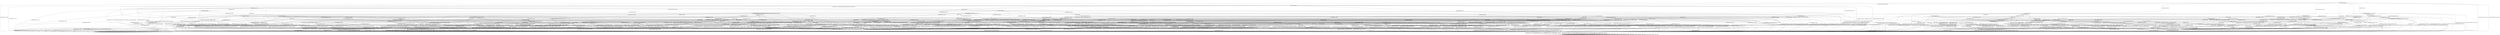 digraph h26 {
s0 [label="s0"];
s1 [label="s1"];
s2 [label="s2"];
s6 [label="s6"];
s20 [label="s20"];
s79 [label="s79"];
s80 [label="s80"];
s84 [label="s84"];
s3 [label="s3"];
s4 [label="s4"];
s7 [label="s7"];
s9 [label="s9"];
s14 [label="s14"];
s21 [label="s21"];
s25 [label="s25"];
s81 [label="s81"];
s82 [label="s82"];
s83 [label="s83"];
s85 [label="s85"];
s87 [label="s87"];
s90 [label="s90"];
s97 [label="s97"];
s99 [label="s99"];
s103 [label="s103"];
s5 [label="s5"];
s8 [label="s8"];
s15 [label="s15"];
s26 [label="s26"];
s27 [label="s27"];
s34 [label="s34"];
s39 [label="s39"];
s40 [label="s40"];
s44 [label="s44"];
s48 [label="s48"];
s73 [label="s73"];
s74 [label="s74"];
s75 [label="s75"];
s86 [label="s86"];
s88 [label="s88"];
s89 [label="s89"];
s91 [label="s91"];
s93 [label="s93"];
s98 [label="s98"];
s100 [label="s100"];
s102 [label="s102"];
s10 [label="s10"];
s11 [label="s11"];
s23 [label="s23"];
s28 [label="s28"];
s30 [label="s30"];
s41 [label="s41"];
s42 [label="s42"];
s43 [label="s43"];
s46 [label="s46"];
s52 [label="s52"];
s56 [label="s56"];
s57 [label="s57"];
s68 [label="s68"];
s76 [label="s76"];
s77 [label="s77"];
s78 [label="s78"];
s92 [label="s92"];
s94 [label="s94"];
s95 [label="s95"];
s101 [label="s101"];
s12 [label="s12"];
s13 [label="s13"];
s16 [label="s16"];
s17 [label="s17"];
s22 [label="s22"];
s29 [label="s29"];
s31 [label="s31"];
s32 [label="s32"];
s33 [label="s33"];
s45 [label="s45"];
s50 [label="s50"];
s53 [label="s53"];
s59 [label="s59"];
s67 [label="s67"];
s69 [label="s69"];
s70 [label="s70"];
s71 [label="s71"];
s96 [label="s96"];
s18 [label="s18"];
s24 [label="s24"];
s35 [label="s35"];
s36 [label="s36"];
s37 [label="s37"];
s47 [label="s47"];
s49 [label="s49"];
s54 [label="s54"];
s55 [label="s55"];
s58 [label="s58"];
s60 [label="s60"];
s61 [label="s61"];
s72 [label="s72"];
s19 [label="s19"];
s38 [label="s38"];
s51 [label="s51"];
s62 [label="s62"];
s63 [label="s63"];
s64 [label="s64"];
s65 [label="s65"];
s66 [label="s66"];
s0 -> s1 [label="RSA_CLIENT_HELLO / HELLO_VERIFY_REQUEST"];
s0 -> s2 [label="RSA_CLIENT_KEY_EXCHANGE / TIMEOUT"];
s0 -> s20 [label="CHANGE_CIPHER_SPEC / TIMEOUT"];
s0 -> s79 [label="FINISHED / TIMEOUT"];
s0 -> s0 [label="APPLICATION / TIMEOUT"];
s0 -> s80 [label="CERTIFICATE / TIMEOUT"];
s0 -> s84 [label="EMPTY_CERTIFICATE / TIMEOUT"];
s0 -> s79 [label="CERTIFICATE_VERIFY / TIMEOUT"];
s0 -> s6 [label="Alert(WARNING,CLOSE_NOTIFY) / TIMEOUT"];
s0 -> s6 [label="Alert(FATAL,UNEXPECTED_MESSAGE) / TIMEOUT"];
s1 -> s3 [label="RSA_CLIENT_HELLO / SERVER_HELLO,CERTIFICATE,CERTIFICATE_REQUEST,SERVER_HELLO_DONE"];
s1 -> s4 [label="RSA_CLIENT_KEY_EXCHANGE / TIMEOUT"];
s1 -> s20 [label="CHANGE_CIPHER_SPEC / TIMEOUT"];
s1 -> s7 [label="FINISHED / TIMEOUT"];
s1 -> s1 [label="APPLICATION / TIMEOUT"];
s1 -> s25 [label="CERTIFICATE / TIMEOUT"];
s1 -> s21 [label="EMPTY_CERTIFICATE / TIMEOUT"];
s1 -> s7 [label="CERTIFICATE_VERIFY / TIMEOUT"];
s1 -> s6 [label="Alert(WARNING,CLOSE_NOTIFY) / Alert(WARNING,CLOSE_NOTIFY)"];
s1 -> s6 [label="Alert(FATAL,UNEXPECTED_MESSAGE) / TIMEOUT"];
s2 -> s81 [label="RSA_CLIENT_HELLO / TIMEOUT"];
s2 -> s79 [label="RSA_CLIENT_KEY_EXCHANGE / TIMEOUT"];
s2 -> s14 [label="CHANGE_CIPHER_SPEC / TIMEOUT"];
s2 -> s87 [label="FINISHED / TIMEOUT"];
s2 -> s2 [label="APPLICATION / TIMEOUT"];
s2 -> s97 [label="CERTIFICATE / TIMEOUT"];
s2 -> s97 [label="EMPTY_CERTIFICATE / TIMEOUT"];
s2 -> s82 [label="CERTIFICATE_VERIFY / TIMEOUT"];
s2 -> s6 [label="Alert(WARNING,CLOSE_NOTIFY) / TIMEOUT"];
s2 -> s6 [label="Alert(FATAL,UNEXPECTED_MESSAGE) / TIMEOUT"];
s6 -> s9 [label="RSA_CLIENT_HELLO / TIMEOUT"];
s6 -> s9 [label="RSA_CLIENT_KEY_EXCHANGE / TIMEOUT"];
s6 -> s9 [label="CHANGE_CIPHER_SPEC / TIMEOUT"];
s6 -> s9 [label="FINISHED / TIMEOUT"];
s6 -> s9 [label="APPLICATION / TIMEOUT"];
s6 -> s9 [label="CERTIFICATE / TIMEOUT"];
s6 -> s9 [label="EMPTY_CERTIFICATE / TIMEOUT"];
s6 -> s9 [label="CERTIFICATE_VERIFY / TIMEOUT"];
s6 -> s9 [label="Alert(WARNING,CLOSE_NOTIFY) / TIMEOUT"];
s6 -> s9 [label="Alert(FATAL,UNEXPECTED_MESSAGE) / TIMEOUT"];
s20 -> s20 [label="RSA_CLIENT_HELLO / TIMEOUT"];
s20 -> s20 [label="RSA_CLIENT_KEY_EXCHANGE / TIMEOUT"];
s20 -> s20 [label="CHANGE_CIPHER_SPEC / TIMEOUT"];
s20 -> s20 [label="FINISHED / TIMEOUT"];
s20 -> s20 [label="APPLICATION / TIMEOUT"];
s20 -> s20 [label="CERTIFICATE / TIMEOUT"];
s20 -> s20 [label="EMPTY_CERTIFICATE / TIMEOUT"];
s20 -> s20 [label="CERTIFICATE_VERIFY / TIMEOUT"];
s20 -> s20 [label="Alert(WARNING,CLOSE_NOTIFY) / TIMEOUT"];
s20 -> s20 [label="Alert(FATAL,UNEXPECTED_MESSAGE) / TIMEOUT"];
s79 -> s79 [label="RSA_CLIENT_HELLO / TIMEOUT"];
s79 -> s79 [label="RSA_CLIENT_KEY_EXCHANGE / TIMEOUT"];
s79 -> s20 [label="CHANGE_CIPHER_SPEC / TIMEOUT"];
s79 -> s79 [label="FINISHED / TIMEOUT"];
s79 -> s79 [label="APPLICATION / TIMEOUT"];
s79 -> s79 [label="CERTIFICATE / TIMEOUT"];
s79 -> s79 [label="EMPTY_CERTIFICATE / TIMEOUT"];
s79 -> s79 [label="CERTIFICATE_VERIFY / TIMEOUT"];
s79 -> s6 [label="Alert(WARNING,CLOSE_NOTIFY) / TIMEOUT"];
s79 -> s6 [label="Alert(FATAL,UNEXPECTED_MESSAGE) / TIMEOUT"];
s80 -> s83 [label="RSA_CLIENT_HELLO / TIMEOUT"];
s80 -> s103 [label="RSA_CLIENT_KEY_EXCHANGE / TIMEOUT"];
s80 -> s20 [label="CHANGE_CIPHER_SPEC / TIMEOUT"];
s80 -> s80 [label="FINISHED / TIMEOUT"];
s80 -> s80 [label="APPLICATION / TIMEOUT"];
s80 -> s79 [label="CERTIFICATE / TIMEOUT"];
s80 -> s79 [label="EMPTY_CERTIFICATE / TIMEOUT"];
s80 -> s85 [label="CERTIFICATE_VERIFY / TIMEOUT"];
s80 -> s6 [label="Alert(WARNING,CLOSE_NOTIFY) / TIMEOUT"];
s80 -> s6 [label="Alert(FATAL,UNEXPECTED_MESSAGE) / TIMEOUT"];
s84 -> s99 [label="RSA_CLIENT_HELLO / TIMEOUT"];
s84 -> s97 [label="RSA_CLIENT_KEY_EXCHANGE / TIMEOUT"];
s84 -> s14 [label="CHANGE_CIPHER_SPEC / TIMEOUT"];
s84 -> s90 [label="FINISHED / TIMEOUT"];
s84 -> s84 [label="APPLICATION / TIMEOUT"];
s84 -> s79 [label="CERTIFICATE / TIMEOUT"];
s84 -> s79 [label="EMPTY_CERTIFICATE / TIMEOUT"];
s84 -> s85 [label="CERTIFICATE_VERIFY / TIMEOUT"];
s84 -> s6 [label="Alert(WARNING,CLOSE_NOTIFY) / TIMEOUT"];
s84 -> s6 [label="Alert(FATAL,UNEXPECTED_MESSAGE) / TIMEOUT"];
s3 -> s6 [label="RSA_CLIENT_HELLO / Alert(FATAL,UNEXPECTED_MESSAGE)"];
s3 -> s8 [label="RSA_CLIENT_KEY_EXCHANGE / TIMEOUT"];
s3 -> s20 [label="CHANGE_CIPHER_SPEC / TIMEOUT"];
s3 -> s7 [label="FINISHED / TIMEOUT"];
s3 -> s3 [label="APPLICATION / TIMEOUT"];
s3 -> s75 [label="CERTIFICATE / TIMEOUT"];
s3 -> s26 [label="EMPTY_CERTIFICATE / TIMEOUT"];
s3 -> s7 [label="CERTIFICATE_VERIFY / TIMEOUT"];
s3 -> s6 [label="Alert(WARNING,CLOSE_NOTIFY) / Alert(WARNING,CLOSE_NOTIFY)"];
s3 -> s6 [label="Alert(FATAL,UNEXPECTED_MESSAGE) / TIMEOUT"];
s4 -> s44 [label="RSA_CLIENT_HELLO / TIMEOUT"];
s4 -> s7 [label="RSA_CLIENT_KEY_EXCHANGE / TIMEOUT"];
s4 -> s5 [label="CHANGE_CIPHER_SPEC / TIMEOUT"];
s4 -> s15 [label="FINISHED / TIMEOUT"];
s4 -> s4 [label="APPLICATION / TIMEOUT"];
s4 -> s39 [label="CERTIFICATE / TIMEOUT"];
s4 -> s39 [label="EMPTY_CERTIFICATE / TIMEOUT"];
s4 -> s27 [label="CERTIFICATE_VERIFY / TIMEOUT"];
s4 -> s6 [label="Alert(WARNING,CLOSE_NOTIFY) / Alert(WARNING,CLOSE_NOTIFY)"];
s4 -> s6 [label="Alert(FATAL,UNEXPECTED_MESSAGE) / TIMEOUT"];
s7 -> s7 [label="RSA_CLIENT_HELLO / TIMEOUT"];
s7 -> s7 [label="RSA_CLIENT_KEY_EXCHANGE / TIMEOUT"];
s7 -> s20 [label="CHANGE_CIPHER_SPEC / TIMEOUT"];
s7 -> s7 [label="FINISHED / TIMEOUT"];
s7 -> s7 [label="APPLICATION / TIMEOUT"];
s7 -> s7 [label="CERTIFICATE / TIMEOUT"];
s7 -> s7 [label="EMPTY_CERTIFICATE / TIMEOUT"];
s7 -> s7 [label="CERTIFICATE_VERIFY / TIMEOUT"];
s7 -> s6 [label="Alert(WARNING,CLOSE_NOTIFY) / Alert(WARNING,CLOSE_NOTIFY)"];
s7 -> s6 [label="Alert(FATAL,UNEXPECTED_MESSAGE) / TIMEOUT"];
s9 -> s9 [label="RSA_CLIENT_HELLO / SOCKET_CLOSED"];
s9 -> s9 [label="RSA_CLIENT_KEY_EXCHANGE / SOCKET_CLOSED"];
s9 -> s9 [label="CHANGE_CIPHER_SPEC / SOCKET_CLOSED"];
s9 -> s9 [label="FINISHED / SOCKET_CLOSED"];
s9 -> s9 [label="APPLICATION / SOCKET_CLOSED"];
s9 -> s9 [label="CERTIFICATE / SOCKET_CLOSED"];
s9 -> s9 [label="EMPTY_CERTIFICATE / SOCKET_CLOSED"];
s9 -> s9 [label="CERTIFICATE_VERIFY / SOCKET_CLOSED"];
s9 -> s9 [label="Alert(WARNING,CLOSE_NOTIFY) / SOCKET_CLOSED"];
s9 -> s9 [label="Alert(FATAL,UNEXPECTED_MESSAGE) / SOCKET_CLOSED"];
s14 -> s6 [label="RSA_CLIENT_HELLO / TIMEOUT"];
s14 -> s6 [label="RSA_CLIENT_KEY_EXCHANGE / TIMEOUT"];
s14 -> s20 [label="CHANGE_CIPHER_SPEC / TIMEOUT"];
s14 -> s6 [label="FINISHED / TIMEOUT"];
s14 -> s14 [label="APPLICATION / TIMEOUT"];
s14 -> s6 [label="CERTIFICATE / TIMEOUT"];
s14 -> s6 [label="EMPTY_CERTIFICATE / TIMEOUT"];
s14 -> s6 [label="CERTIFICATE_VERIFY / TIMEOUT"];
s14 -> s14 [label="Alert(WARNING,CLOSE_NOTIFY) / TIMEOUT"];
s14 -> s14 [label="Alert(FATAL,UNEXPECTED_MESSAGE) / TIMEOUT"];
s21 -> s48 [label="RSA_CLIENT_HELLO / TIMEOUT"];
s21 -> s39 [label="RSA_CLIENT_KEY_EXCHANGE / TIMEOUT"];
s21 -> s5 [label="CHANGE_CIPHER_SPEC / TIMEOUT"];
s21 -> s40 [label="FINISHED / TIMEOUT"];
s21 -> s21 [label="APPLICATION / TIMEOUT"];
s21 -> s7 [label="CERTIFICATE / TIMEOUT"];
s21 -> s7 [label="EMPTY_CERTIFICATE / TIMEOUT"];
s21 -> s34 [label="CERTIFICATE_VERIFY / TIMEOUT"];
s21 -> s6 [label="Alert(WARNING,CLOSE_NOTIFY) / Alert(WARNING,CLOSE_NOTIFY)"];
s21 -> s6 [label="Alert(FATAL,UNEXPECTED_MESSAGE) / TIMEOUT"];
s25 -> s25 [label="RSA_CLIENT_HELLO / TIMEOUT"];
s25 -> s73 [label="RSA_CLIENT_KEY_EXCHANGE / TIMEOUT"];
s25 -> s20 [label="CHANGE_CIPHER_SPEC / TIMEOUT"];
s25 -> s74 [label="FINISHED / TIMEOUT"];
s25 -> s25 [label="APPLICATION / TIMEOUT"];
s25 -> s7 [label="CERTIFICATE / TIMEOUT"];
s25 -> s7 [label="EMPTY_CERTIFICATE / TIMEOUT"];
s25 -> s34 [label="CERTIFICATE_VERIFY / TIMEOUT"];
s25 -> s6 [label="Alert(WARNING,CLOSE_NOTIFY) / Alert(WARNING,CLOSE_NOTIFY)"];
s25 -> s6 [label="Alert(FATAL,UNEXPECTED_MESSAGE) / TIMEOUT"];
s81 -> s79 [label="RSA_CLIENT_HELLO / TIMEOUT"];
s81 -> s79 [label="RSA_CLIENT_KEY_EXCHANGE / TIMEOUT"];
s81 -> s14 [label="CHANGE_CIPHER_SPEC / TIMEOUT"];
s81 -> s88 [label="FINISHED / TIMEOUT"];
s81 -> s81 [label="APPLICATION / TIMEOUT"];
s81 -> s86 [label="CERTIFICATE / TIMEOUT"];
s81 -> s86 [label="EMPTY_CERTIFICATE / TIMEOUT"];
s81 -> s93 [label="CERTIFICATE_VERIFY / TIMEOUT"];
s81 -> s6 [label="Alert(WARNING,CLOSE_NOTIFY) / TIMEOUT"];
s81 -> s6 [label="Alert(FATAL,UNEXPECTED_MESSAGE) / TIMEOUT"];
s82 -> s93 [label="RSA_CLIENT_HELLO / TIMEOUT"];
s82 -> s79 [label="RSA_CLIENT_KEY_EXCHANGE / TIMEOUT"];
s82 -> s14 [label="CHANGE_CIPHER_SPEC / TIMEOUT"];
s82 -> s89 [label="FINISHED / TIMEOUT"];
s82 -> s82 [label="APPLICATION / TIMEOUT"];
s82 -> s98 [label="CERTIFICATE / TIMEOUT"];
s82 -> s98 [label="EMPTY_CERTIFICATE / TIMEOUT"];
s82 -> s79 [label="CERTIFICATE_VERIFY / TIMEOUT"];
s82 -> s6 [label="Alert(WARNING,CLOSE_NOTIFY) / TIMEOUT"];
s82 -> s6 [label="Alert(FATAL,UNEXPECTED_MESSAGE) / TIMEOUT"];
s83 -> s79 [label="RSA_CLIENT_HELLO / TIMEOUT"];
s83 -> s103 [label="RSA_CLIENT_KEY_EXCHANGE / TIMEOUT"];
s83 -> s20 [label="CHANGE_CIPHER_SPEC / TIMEOUT"];
s83 -> s83 [label="FINISHED / TIMEOUT"];
s83 -> s83 [label="APPLICATION / TIMEOUT"];
s83 -> s79 [label="CERTIFICATE / TIMEOUT"];
s83 -> s79 [label="EMPTY_CERTIFICATE / TIMEOUT"];
s83 -> s85 [label="CERTIFICATE_VERIFY / TIMEOUT"];
s83 -> s6 [label="Alert(WARNING,CLOSE_NOTIFY) / TIMEOUT"];
s83 -> s6 [label="Alert(FATAL,UNEXPECTED_MESSAGE) / TIMEOUT"];
s85 -> s85 [label="RSA_CLIENT_HELLO / TIMEOUT"];
s85 -> s98 [label="RSA_CLIENT_KEY_EXCHANGE / TIMEOUT"];
s85 -> s14 [label="CHANGE_CIPHER_SPEC / TIMEOUT"];
s85 -> s91 [label="FINISHED / TIMEOUT"];
s85 -> s85 [label="APPLICATION / TIMEOUT"];
s85 -> s79 [label="CERTIFICATE / TIMEOUT"];
s85 -> s79 [label="EMPTY_CERTIFICATE / TIMEOUT"];
s85 -> s79 [label="CERTIFICATE_VERIFY / TIMEOUT"];
s85 -> s6 [label="Alert(WARNING,CLOSE_NOTIFY) / TIMEOUT"];
s85 -> s6 [label="Alert(FATAL,UNEXPECTED_MESSAGE) / TIMEOUT"];
s87 -> s88 [label="RSA_CLIENT_HELLO / TIMEOUT"];
s87 -> s79 [label="RSA_CLIENT_KEY_EXCHANGE / TIMEOUT"];
s87 -> s14 [label="CHANGE_CIPHER_SPEC / TIMEOUT"];
s87 -> s79 [label="FINISHED / TIMEOUT"];
s87 -> s87 [label="APPLICATION / TIMEOUT"];
s87 -> s100 [label="CERTIFICATE / TIMEOUT"];
s87 -> s100 [label="EMPTY_CERTIFICATE / TIMEOUT"];
s87 -> s89 [label="CERTIFICATE_VERIFY / TIMEOUT"];
s87 -> s6 [label="Alert(WARNING,CLOSE_NOTIFY) / TIMEOUT"];
s87 -> s6 [label="Alert(FATAL,UNEXPECTED_MESSAGE) / TIMEOUT"];
s90 -> s102 [label="RSA_CLIENT_HELLO / TIMEOUT"];
s90 -> s100 [label="RSA_CLIENT_KEY_EXCHANGE / TIMEOUT"];
s90 -> s14 [label="CHANGE_CIPHER_SPEC / TIMEOUT"];
s90 -> s79 [label="FINISHED / TIMEOUT"];
s90 -> s90 [label="APPLICATION / TIMEOUT"];
s90 -> s79 [label="CERTIFICATE / TIMEOUT"];
s90 -> s79 [label="EMPTY_CERTIFICATE / TIMEOUT"];
s90 -> s91 [label="CERTIFICATE_VERIFY / TIMEOUT"];
s90 -> s6 [label="Alert(WARNING,CLOSE_NOTIFY) / TIMEOUT"];
s90 -> s6 [label="Alert(FATAL,UNEXPECTED_MESSAGE) / TIMEOUT"];
s97 -> s86 [label="RSA_CLIENT_HELLO / TIMEOUT"];
s97 -> s79 [label="RSA_CLIENT_KEY_EXCHANGE / TIMEOUT"];
s97 -> s14 [label="CHANGE_CIPHER_SPEC / TIMEOUT"];
s97 -> s100 [label="FINISHED / TIMEOUT"];
s97 -> s97 [label="APPLICATION / TIMEOUT"];
s97 -> s79 [label="CERTIFICATE / TIMEOUT"];
s97 -> s79 [label="EMPTY_CERTIFICATE / TIMEOUT"];
s97 -> s98 [label="CERTIFICATE_VERIFY / TIMEOUT"];
s97 -> s6 [label="Alert(WARNING,CLOSE_NOTIFY) / TIMEOUT"];
s97 -> s6 [label="Alert(FATAL,UNEXPECTED_MESSAGE) / TIMEOUT"];
s99 -> s79 [label="RSA_CLIENT_HELLO / TIMEOUT"];
s99 -> s86 [label="RSA_CLIENT_KEY_EXCHANGE / TIMEOUT"];
s99 -> s14 [label="CHANGE_CIPHER_SPEC / TIMEOUT"];
s99 -> s102 [label="FINISHED / TIMEOUT"];
s99 -> s99 [label="APPLICATION / TIMEOUT"];
s99 -> s79 [label="CERTIFICATE / TIMEOUT"];
s99 -> s79 [label="EMPTY_CERTIFICATE / TIMEOUT"];
s99 -> s85 [label="CERTIFICATE_VERIFY / TIMEOUT"];
s99 -> s6 [label="Alert(WARNING,CLOSE_NOTIFY) / TIMEOUT"];
s99 -> s6 [label="Alert(FATAL,UNEXPECTED_MESSAGE) / TIMEOUT"];
s103 -> s103 [label="RSA_CLIENT_HELLO / TIMEOUT"];
s103 -> s79 [label="RSA_CLIENT_KEY_EXCHANGE / TIMEOUT"];
s103 -> s20 [label="CHANGE_CIPHER_SPEC / TIMEOUT"];
s103 -> s103 [label="FINISHED / TIMEOUT"];
s103 -> s103 [label="APPLICATION / TIMEOUT"];
s103 -> s79 [label="CERTIFICATE / TIMEOUT"];
s103 -> s79 [label="EMPTY_CERTIFICATE / TIMEOUT"];
s103 -> s98 [label="CERTIFICATE_VERIFY / TIMEOUT"];
s103 -> s6 [label="Alert(WARNING,CLOSE_NOTIFY) / TIMEOUT"];
s103 -> s6 [label="Alert(FATAL,UNEXPECTED_MESSAGE) / TIMEOUT"];
s5 -> s6 [label="RSA_CLIENT_HELLO / Alert(FATAL,UNEXPECTED_MESSAGE)"];
s5 -> s6 [label="RSA_CLIENT_KEY_EXCHANGE / Alert(FATAL,UNEXPECTED_MESSAGE)"];
s5 -> s20 [label="CHANGE_CIPHER_SPEC / TIMEOUT"];
s5 -> s6 [label="FINISHED / Alert(FATAL,UNEXPECTED_MESSAGE)"];
s5 -> s5 [label="APPLICATION / TIMEOUT"];
s5 -> s6 [label="CERTIFICATE / Alert(FATAL,UNEXPECTED_MESSAGE)"];
s5 -> s6 [label="EMPTY_CERTIFICATE / Alert(FATAL,UNEXPECTED_MESSAGE)"];
s5 -> s6 [label="CERTIFICATE_VERIFY / Alert(FATAL,UNEXPECTED_MESSAGE)"];
s5 -> s5 [label="Alert(WARNING,CLOSE_NOTIFY) / TIMEOUT"];
s5 -> s5 [label="Alert(FATAL,UNEXPECTED_MESSAGE) / TIMEOUT"];
s8 -> s44 [label="RSA_CLIENT_HELLO / TIMEOUT"];
s8 -> s7 [label="RSA_CLIENT_KEY_EXCHANGE / TIMEOUT"];
s8 -> s10 [label="CHANGE_CIPHER_SPEC / TIMEOUT"];
s8 -> s15 [label="FINISHED / TIMEOUT"];
s8 -> s8 [label="APPLICATION / TIMEOUT"];
s8 -> s28 [label="CERTIFICATE / TIMEOUT"];
s8 -> s57 [label="EMPTY_CERTIFICATE / TIMEOUT"];
s8 -> s11 [label="CERTIFICATE_VERIFY / TIMEOUT"];
s8 -> s6 [label="Alert(WARNING,CLOSE_NOTIFY) / Alert(WARNING,CLOSE_NOTIFY)"];
s8 -> s6 [label="Alert(FATAL,UNEXPECTED_MESSAGE) / TIMEOUT"];
s15 -> s46 [label="RSA_CLIENT_HELLO / TIMEOUT"];
s15 -> s7 [label="RSA_CLIENT_KEY_EXCHANGE / TIMEOUT"];
s15 -> s5 [label="CHANGE_CIPHER_SPEC / TIMEOUT"];
s15 -> s7 [label="FINISHED / TIMEOUT"];
s15 -> s15 [label="APPLICATION / TIMEOUT"];
s15 -> s23 [label="CERTIFICATE / TIMEOUT"];
s15 -> s23 [label="EMPTY_CERTIFICATE / TIMEOUT"];
s15 -> s30 [label="CERTIFICATE_VERIFY / TIMEOUT"];
s15 -> s6 [label="Alert(WARNING,CLOSE_NOTIFY) / Alert(WARNING,CLOSE_NOTIFY)"];
s15 -> s6 [label="Alert(FATAL,UNEXPECTED_MESSAGE) / TIMEOUT"];
s26 -> s48 [label="RSA_CLIENT_HELLO / TIMEOUT"];
s26 -> s57 [label="RSA_CLIENT_KEY_EXCHANGE / TIMEOUT"];
s26 -> s5 [label="CHANGE_CIPHER_SPEC / TIMEOUT"];
s26 -> s40 [label="FINISHED / TIMEOUT"];
s26 -> s26 [label="APPLICATION / TIMEOUT"];
s26 -> s7 [label="CERTIFICATE / TIMEOUT"];
s26 -> s7 [label="EMPTY_CERTIFICATE / TIMEOUT"];
s26 -> s41 [label="CERTIFICATE_VERIFY / TIMEOUT"];
s26 -> s6 [label="Alert(WARNING,CLOSE_NOTIFY) / Alert(WARNING,CLOSE_NOTIFY)"];
s26 -> s6 [label="Alert(FATAL,UNEXPECTED_MESSAGE) / TIMEOUT"];
s27 -> s52 [label="RSA_CLIENT_HELLO / TIMEOUT"];
s27 -> s7 [label="RSA_CLIENT_KEY_EXCHANGE / TIMEOUT"];
s27 -> s5 [label="CHANGE_CIPHER_SPEC / TIMEOUT"];
s27 -> s30 [label="FINISHED / TIMEOUT"];
s27 -> s27 [label="APPLICATION / TIMEOUT"];
s27 -> s42 [label="CERTIFICATE / TIMEOUT"];
s27 -> s42 [label="EMPTY_CERTIFICATE / TIMEOUT"];
s27 -> s7 [label="CERTIFICATE_VERIFY / TIMEOUT"];
s27 -> s6 [label="Alert(WARNING,CLOSE_NOTIFY) / Alert(WARNING,CLOSE_NOTIFY)"];
s27 -> s6 [label="Alert(FATAL,UNEXPECTED_MESSAGE) / TIMEOUT"];
s34 -> s56 [label="RSA_CLIENT_HELLO / TIMEOUT"];
s34 -> s42 [label="RSA_CLIENT_KEY_EXCHANGE / TIMEOUT"];
s34 -> s5 [label="CHANGE_CIPHER_SPEC / TIMEOUT"];
s34 -> s43 [label="FINISHED / TIMEOUT"];
s34 -> s34 [label="APPLICATION / TIMEOUT"];
s34 -> s7 [label="CERTIFICATE / TIMEOUT"];
s34 -> s7 [label="EMPTY_CERTIFICATE / TIMEOUT"];
s34 -> s7 [label="CERTIFICATE_VERIFY / TIMEOUT"];
s34 -> s6 [label="Alert(WARNING,CLOSE_NOTIFY) / Alert(WARNING,CLOSE_NOTIFY)"];
s34 -> s6 [label="Alert(FATAL,UNEXPECTED_MESSAGE) / TIMEOUT"];
s39 -> s67 [label="RSA_CLIENT_HELLO / TIMEOUT"];
s39 -> s7 [label="RSA_CLIENT_KEY_EXCHANGE / TIMEOUT"];
s39 -> s5 [label="CHANGE_CIPHER_SPEC / TIMEOUT"];
s39 -> s23 [label="FINISHED / TIMEOUT"];
s39 -> s39 [label="APPLICATION / TIMEOUT"];
s39 -> s7 [label="CERTIFICATE / TIMEOUT"];
s39 -> s7 [label="EMPTY_CERTIFICATE / TIMEOUT"];
s39 -> s42 [label="CERTIFICATE_VERIFY / TIMEOUT"];
s39 -> s6 [label="Alert(WARNING,CLOSE_NOTIFY) / Alert(WARNING,CLOSE_NOTIFY)"];
s39 -> s6 [label="Alert(FATAL,UNEXPECTED_MESSAGE) / TIMEOUT"];
s40 -> s68 [label="RSA_CLIENT_HELLO / TIMEOUT"];
s40 -> s23 [label="RSA_CLIENT_KEY_EXCHANGE / TIMEOUT"];
s40 -> s5 [label="CHANGE_CIPHER_SPEC / TIMEOUT"];
s40 -> s7 [label="FINISHED / TIMEOUT"];
s40 -> s40 [label="APPLICATION / TIMEOUT"];
s40 -> s7 [label="CERTIFICATE / TIMEOUT"];
s40 -> s7 [label="EMPTY_CERTIFICATE / TIMEOUT"];
s40 -> s43 [label="CERTIFICATE_VERIFY / TIMEOUT"];
s40 -> s6 [label="Alert(WARNING,CLOSE_NOTIFY) / Alert(WARNING,CLOSE_NOTIFY)"];
s40 -> s6 [label="Alert(FATAL,UNEXPECTED_MESSAGE) / TIMEOUT"];
s44 -> s7 [label="RSA_CLIENT_HELLO / TIMEOUT"];
s44 -> s7 [label="RSA_CLIENT_KEY_EXCHANGE / TIMEOUT"];
s44 -> s5 [label="CHANGE_CIPHER_SPEC / TIMEOUT"];
s44 -> s46 [label="FINISHED / TIMEOUT"];
s44 -> s44 [label="APPLICATION / TIMEOUT"];
s44 -> s67 [label="CERTIFICATE / TIMEOUT"];
s44 -> s67 [label="EMPTY_CERTIFICATE / TIMEOUT"];
s44 -> s52 [label="CERTIFICATE_VERIFY / TIMEOUT"];
s44 -> s6 [label="Alert(WARNING,CLOSE_NOTIFY) / Alert(WARNING,CLOSE_NOTIFY)"];
s44 -> s6 [label="Alert(FATAL,UNEXPECTED_MESSAGE) / TIMEOUT"];
s48 -> s7 [label="RSA_CLIENT_HELLO / TIMEOUT"];
s48 -> s67 [label="RSA_CLIENT_KEY_EXCHANGE / TIMEOUT"];
s48 -> s5 [label="CHANGE_CIPHER_SPEC / TIMEOUT"];
s48 -> s68 [label="FINISHED / TIMEOUT"];
s48 -> s48 [label="APPLICATION / TIMEOUT"];
s48 -> s7 [label="CERTIFICATE / TIMEOUT"];
s48 -> s7 [label="EMPTY_CERTIFICATE / TIMEOUT"];
s48 -> s56 [label="CERTIFICATE_VERIFY / TIMEOUT"];
s48 -> s6 [label="Alert(WARNING,CLOSE_NOTIFY) / Alert(WARNING,CLOSE_NOTIFY)"];
s48 -> s6 [label="Alert(FATAL,UNEXPECTED_MESSAGE) / TIMEOUT"];
s73 -> s73 [label="RSA_CLIENT_HELLO / TIMEOUT"];
s73 -> s7 [label="RSA_CLIENT_KEY_EXCHANGE / TIMEOUT"];
s73 -> s20 [label="CHANGE_CIPHER_SPEC / TIMEOUT"];
s73 -> s76 [label="FINISHED / TIMEOUT"];
s73 -> s73 [label="APPLICATION / TIMEOUT"];
s73 -> s7 [label="CERTIFICATE / TIMEOUT"];
s73 -> s7 [label="EMPTY_CERTIFICATE / TIMEOUT"];
s73 -> s42 [label="CERTIFICATE_VERIFY / TIMEOUT"];
s73 -> s6 [label="Alert(WARNING,CLOSE_NOTIFY) / Alert(WARNING,CLOSE_NOTIFY)"];
s73 -> s6 [label="Alert(FATAL,UNEXPECTED_MESSAGE) / TIMEOUT"];
s74 -> s78 [label="RSA_CLIENT_HELLO / TIMEOUT"];
s74 -> s76 [label="RSA_CLIENT_KEY_EXCHANGE / TIMEOUT"];
s74 -> s20 [label="CHANGE_CIPHER_SPEC / TIMEOUT"];
s74 -> s7 [label="FINISHED / TIMEOUT"];
s74 -> s74 [label="APPLICATION / TIMEOUT"];
s74 -> s7 [label="CERTIFICATE / TIMEOUT"];
s74 -> s7 [label="EMPTY_CERTIFICATE / TIMEOUT"];
s74 -> s43 [label="CERTIFICATE_VERIFY / TIMEOUT"];
s74 -> s6 [label="Alert(WARNING,CLOSE_NOTIFY) / Alert(WARNING,CLOSE_NOTIFY)"];
s74 -> s6 [label="Alert(FATAL,UNEXPECTED_MESSAGE) / TIMEOUT"];
s75 -> s25 [label="RSA_CLIENT_HELLO / TIMEOUT"];
s75 -> s7 [label="RSA_CLIENT_KEY_EXCHANGE / TIMEOUT"];
s75 -> s20 [label="CHANGE_CIPHER_SPEC / TIMEOUT"];
s75 -> s74 [label="FINISHED / TIMEOUT"];
s75 -> s75 [label="APPLICATION / TIMEOUT"];
s75 -> s7 [label="CERTIFICATE / TIMEOUT"];
s75 -> s7 [label="EMPTY_CERTIFICATE / TIMEOUT"];
s75 -> s77 [label="CERTIFICATE_VERIFY / TIMEOUT"];
s75 -> s6 [label="Alert(WARNING,CLOSE_NOTIFY) / Alert(WARNING,CLOSE_NOTIFY)"];
s75 -> s6 [label="Alert(FATAL,UNEXPECTED_MESSAGE) / TIMEOUT"];
s86 -> s79 [label="RSA_CLIENT_HELLO / TIMEOUT"];
s86 -> s79 [label="RSA_CLIENT_KEY_EXCHANGE / TIMEOUT"];
s86 -> s14 [label="CHANGE_CIPHER_SPEC / TIMEOUT"];
s86 -> s92 [label="FINISHED / TIMEOUT"];
s86 -> s86 [label="APPLICATION / TIMEOUT"];
s86 -> s79 [label="CERTIFICATE / TIMEOUT"];
s86 -> s79 [label="EMPTY_CERTIFICATE / TIMEOUT"];
s86 -> s94 [label="CERTIFICATE_VERIFY / TIMEOUT"];
s86 -> s6 [label="Alert(WARNING,CLOSE_NOTIFY) / TIMEOUT"];
s86 -> s6 [label="Alert(FATAL,UNEXPECTED_MESSAGE) / TIMEOUT"];
s88 -> s79 [label="RSA_CLIENT_HELLO / TIMEOUT"];
s88 -> s79 [label="RSA_CLIENT_KEY_EXCHANGE / TIMEOUT"];
s88 -> s14 [label="CHANGE_CIPHER_SPEC / TIMEOUT"];
s88 -> s79 [label="FINISHED / TIMEOUT"];
s88 -> s88 [label="APPLICATION / TIMEOUT"];
s88 -> s92 [label="CERTIFICATE / TIMEOUT"];
s88 -> s92 [label="EMPTY_CERTIFICATE / TIMEOUT"];
s88 -> s95 [label="CERTIFICATE_VERIFY / TIMEOUT"];
s88 -> s6 [label="Alert(WARNING,CLOSE_NOTIFY) / TIMEOUT"];
s88 -> s6 [label="Alert(FATAL,UNEXPECTED_MESSAGE) / TIMEOUT"];
s89 -> s95 [label="RSA_CLIENT_HELLO / TIMEOUT"];
s89 -> s79 [label="RSA_CLIENT_KEY_EXCHANGE / TIMEOUT"];
s89 -> s14 [label="CHANGE_CIPHER_SPEC / TIMEOUT"];
s89 -> s79 [label="FINISHED / TIMEOUT"];
s89 -> s89 [label="APPLICATION / TIMEOUT"];
s89 -> s101 [label="CERTIFICATE / TIMEOUT"];
s89 -> s101 [label="EMPTY_CERTIFICATE / TIMEOUT"];
s89 -> s79 [label="CERTIFICATE_VERIFY / TIMEOUT"];
s89 -> s6 [label="Alert(WARNING,CLOSE_NOTIFY) / TIMEOUT"];
s89 -> s6 [label="Alert(FATAL,UNEXPECTED_MESSAGE) / TIMEOUT"];
s91 -> s91 [label="RSA_CLIENT_HELLO / TIMEOUT"];
s91 -> s101 [label="RSA_CLIENT_KEY_EXCHANGE / TIMEOUT"];
s91 -> s14 [label="CHANGE_CIPHER_SPEC / TIMEOUT"];
s91 -> s79 [label="FINISHED / TIMEOUT"];
s91 -> s91 [label="APPLICATION / TIMEOUT"];
s91 -> s79 [label="CERTIFICATE / TIMEOUT"];
s91 -> s79 [label="EMPTY_CERTIFICATE / TIMEOUT"];
s91 -> s79 [label="CERTIFICATE_VERIFY / TIMEOUT"];
s91 -> s6 [label="Alert(WARNING,CLOSE_NOTIFY) / TIMEOUT"];
s91 -> s6 [label="Alert(FATAL,UNEXPECTED_MESSAGE) / TIMEOUT"];
s93 -> s79 [label="RSA_CLIENT_HELLO / TIMEOUT"];
s93 -> s79 [label="RSA_CLIENT_KEY_EXCHANGE / TIMEOUT"];
s93 -> s14 [label="CHANGE_CIPHER_SPEC / TIMEOUT"];
s93 -> s95 [label="FINISHED / TIMEOUT"];
s93 -> s93 [label="APPLICATION / TIMEOUT"];
s93 -> s94 [label="CERTIFICATE / TIMEOUT"];
s93 -> s94 [label="EMPTY_CERTIFICATE / TIMEOUT"];
s93 -> s79 [label="CERTIFICATE_VERIFY / TIMEOUT"];
s93 -> s6 [label="Alert(WARNING,CLOSE_NOTIFY) / TIMEOUT"];
s93 -> s6 [label="Alert(FATAL,UNEXPECTED_MESSAGE) / TIMEOUT"];
s98 -> s94 [label="RSA_CLIENT_HELLO / TIMEOUT"];
s98 -> s79 [label="RSA_CLIENT_KEY_EXCHANGE / TIMEOUT"];
s98 -> s14 [label="CHANGE_CIPHER_SPEC / TIMEOUT"];
s98 -> s101 [label="FINISHED / TIMEOUT"];
s98 -> s98 [label="APPLICATION / TIMEOUT"];
s98 -> s79 [label="CERTIFICATE / TIMEOUT"];
s98 -> s79 [label="EMPTY_CERTIFICATE / TIMEOUT"];
s98 -> s79 [label="CERTIFICATE_VERIFY / TIMEOUT"];
s98 -> s6 [label="Alert(WARNING,CLOSE_NOTIFY) / TIMEOUT"];
s98 -> s6 [label="Alert(FATAL,UNEXPECTED_MESSAGE) / TIMEOUT"];
s100 -> s92 [label="RSA_CLIENT_HELLO / TIMEOUT"];
s100 -> s79 [label="RSA_CLIENT_KEY_EXCHANGE / TIMEOUT"];
s100 -> s14 [label="CHANGE_CIPHER_SPEC / TIMEOUT"];
s100 -> s79 [label="FINISHED / TIMEOUT"];
s100 -> s100 [label="APPLICATION / TIMEOUT"];
s100 -> s79 [label="CERTIFICATE / TIMEOUT"];
s100 -> s79 [label="EMPTY_CERTIFICATE / TIMEOUT"];
s100 -> s101 [label="CERTIFICATE_VERIFY / TIMEOUT"];
s100 -> s6 [label="Alert(WARNING,CLOSE_NOTIFY) / TIMEOUT"];
s100 -> s6 [label="Alert(FATAL,UNEXPECTED_MESSAGE) / TIMEOUT"];
s102 -> s79 [label="RSA_CLIENT_HELLO / TIMEOUT"];
s102 -> s92 [label="RSA_CLIENT_KEY_EXCHANGE / TIMEOUT"];
s102 -> s14 [label="CHANGE_CIPHER_SPEC / TIMEOUT"];
s102 -> s79 [label="FINISHED / TIMEOUT"];
s102 -> s102 [label="APPLICATION / TIMEOUT"];
s102 -> s79 [label="CERTIFICATE / TIMEOUT"];
s102 -> s79 [label="EMPTY_CERTIFICATE / TIMEOUT"];
s102 -> s91 [label="CERTIFICATE_VERIFY / TIMEOUT"];
s102 -> s6 [label="Alert(WARNING,CLOSE_NOTIFY) / TIMEOUT"];
s102 -> s6 [label="Alert(FATAL,UNEXPECTED_MESSAGE) / TIMEOUT"];
s10 -> s29 [label="RSA_CLIENT_HELLO / TIMEOUT"];
s10 -> s7 [label="RSA_CLIENT_KEY_EXCHANGE / TIMEOUT"];
s10 -> s20 [label="CHANGE_CIPHER_SPEC / TIMEOUT"];
s10 -> s12 [label="FINISHED / CHANGE_CIPHER_SPEC,FINISHED,CHANGE_CIPHER_SPEC,FINISHED"];
s10 -> s10 [label="APPLICATION / TIMEOUT"];
s10 -> s16 [label="CERTIFICATE / TIMEOUT"];
s10 -> s59 [label="EMPTY_CERTIFICATE / TIMEOUT"];
s10 -> s22 [label="CERTIFICATE_VERIFY / TIMEOUT"];
s10 -> s10 [label="Alert(WARNING,CLOSE_NOTIFY) / TIMEOUT"];
s10 -> s10 [label="Alert(FATAL,UNEXPECTED_MESSAGE) / TIMEOUT"];
s11 -> s45 [label="RSA_CLIENT_HELLO / TIMEOUT"];
s11 -> s7 [label="RSA_CLIENT_KEY_EXCHANGE / TIMEOUT"];
s11 -> s13 [label="CHANGE_CIPHER_SPEC / TIMEOUT"];
s11 -> s17 [label="FINISHED / TIMEOUT"];
s11 -> s11 [label="APPLICATION / TIMEOUT"];
s11 -> s33 [label="CERTIFICATE / TIMEOUT"];
s11 -> s33 [label="EMPTY_CERTIFICATE / TIMEOUT"];
s11 -> s7 [label="CERTIFICATE_VERIFY / TIMEOUT"];
s11 -> s6 [label="Alert(WARNING,CLOSE_NOTIFY) / Alert(WARNING,CLOSE_NOTIFY)"];
s11 -> s6 [label="Alert(FATAL,UNEXPECTED_MESSAGE) / TIMEOUT"];
s23 -> s50 [label="RSA_CLIENT_HELLO / TIMEOUT"];
s23 -> s7 [label="RSA_CLIENT_KEY_EXCHANGE / TIMEOUT"];
s23 -> s5 [label="CHANGE_CIPHER_SPEC / TIMEOUT"];
s23 -> s7 [label="FINISHED / TIMEOUT"];
s23 -> s23 [label="APPLICATION / TIMEOUT"];
s23 -> s7 [label="CERTIFICATE / TIMEOUT"];
s23 -> s7 [label="EMPTY_CERTIFICATE / TIMEOUT"];
s23 -> s31 [label="CERTIFICATE_VERIFY / TIMEOUT"];
s23 -> s6 [label="Alert(WARNING,CLOSE_NOTIFY) / Alert(WARNING,CLOSE_NOTIFY)"];
s23 -> s6 [label="Alert(FATAL,UNEXPECTED_MESSAGE) / TIMEOUT"];
s28 -> s67 [label="RSA_CLIENT_HELLO / TIMEOUT"];
s28 -> s7 [label="RSA_CLIENT_KEY_EXCHANGE / TIMEOUT"];
s28 -> s32 [label="CHANGE_CIPHER_SPEC / TIMEOUT"];
s28 -> s23 [label="FINISHED / TIMEOUT"];
s28 -> s28 [label="APPLICATION / TIMEOUT"];
s28 -> s7 [label="CERTIFICATE / TIMEOUT"];
s28 -> s7 [label="EMPTY_CERTIFICATE / TIMEOUT"];
s28 -> s28 [label="CERTIFICATE_VERIFY / TIMEOUT"];
s28 -> s6 [label="Alert(WARNING,CLOSE_NOTIFY) / Alert(WARNING,CLOSE_NOTIFY)"];
s28 -> s6 [label="Alert(FATAL,UNEXPECTED_MESSAGE) / TIMEOUT"];
s30 -> s53 [label="RSA_CLIENT_HELLO / TIMEOUT"];
s30 -> s7 [label="RSA_CLIENT_KEY_EXCHANGE / TIMEOUT"];
s30 -> s5 [label="CHANGE_CIPHER_SPEC / TIMEOUT"];
s30 -> s7 [label="FINISHED / TIMEOUT"];
s30 -> s30 [label="APPLICATION / TIMEOUT"];
s30 -> s31 [label="CERTIFICATE / TIMEOUT"];
s30 -> s31 [label="EMPTY_CERTIFICATE / TIMEOUT"];
s30 -> s7 [label="CERTIFICATE_VERIFY / TIMEOUT"];
s30 -> s6 [label="Alert(WARNING,CLOSE_NOTIFY) / Alert(WARNING,CLOSE_NOTIFY)"];
s30 -> s6 [label="Alert(FATAL,UNEXPECTED_MESSAGE) / TIMEOUT"];
s41 -> s69 [label="RSA_CLIENT_HELLO / TIMEOUT"];
s41 -> s33 [label="RSA_CLIENT_KEY_EXCHANGE / TIMEOUT"];
s41 -> s13 [label="CHANGE_CIPHER_SPEC / TIMEOUT"];
s41 -> s41 [label="FINISHED / TIMEOUT"];
s41 -> s41 [label="APPLICATION / TIMEOUT"];
s41 -> s7 [label="CERTIFICATE / TIMEOUT"];
s41 -> s7 [label="EMPTY_CERTIFICATE / TIMEOUT"];
s41 -> s7 [label="CERTIFICATE_VERIFY / TIMEOUT"];
s41 -> s6 [label="Alert(WARNING,CLOSE_NOTIFY) / Alert(WARNING,CLOSE_NOTIFY)"];
s41 -> s6 [label="Alert(FATAL,UNEXPECTED_MESSAGE) / TIMEOUT"];
s42 -> s70 [label="RSA_CLIENT_HELLO / TIMEOUT"];
s42 -> s7 [label="RSA_CLIENT_KEY_EXCHANGE / TIMEOUT"];
s42 -> s5 [label="CHANGE_CIPHER_SPEC / TIMEOUT"];
s42 -> s31 [label="FINISHED / TIMEOUT"];
s42 -> s42 [label="APPLICATION / TIMEOUT"];
s42 -> s7 [label="CERTIFICATE / TIMEOUT"];
s42 -> s7 [label="EMPTY_CERTIFICATE / TIMEOUT"];
s42 -> s7 [label="CERTIFICATE_VERIFY / TIMEOUT"];
s42 -> s6 [label="Alert(WARNING,CLOSE_NOTIFY) / Alert(WARNING,CLOSE_NOTIFY)"];
s42 -> s6 [label="Alert(FATAL,UNEXPECTED_MESSAGE) / TIMEOUT"];
s43 -> s71 [label="RSA_CLIENT_HELLO / TIMEOUT"];
s43 -> s31 [label="RSA_CLIENT_KEY_EXCHANGE / TIMEOUT"];
s43 -> s5 [label="CHANGE_CIPHER_SPEC / TIMEOUT"];
s43 -> s7 [label="FINISHED / TIMEOUT"];
s43 -> s43 [label="APPLICATION / TIMEOUT"];
s43 -> s7 [label="CERTIFICATE / TIMEOUT"];
s43 -> s7 [label="EMPTY_CERTIFICATE / TIMEOUT"];
s43 -> s7 [label="CERTIFICATE_VERIFY / TIMEOUT"];
s43 -> s6 [label="Alert(WARNING,CLOSE_NOTIFY) / Alert(WARNING,CLOSE_NOTIFY)"];
s43 -> s6 [label="Alert(FATAL,UNEXPECTED_MESSAGE) / TIMEOUT"];
s46 -> s7 [label="RSA_CLIENT_HELLO / TIMEOUT"];
s46 -> s7 [label="RSA_CLIENT_KEY_EXCHANGE / TIMEOUT"];
s46 -> s5 [label="CHANGE_CIPHER_SPEC / TIMEOUT"];
s46 -> s7 [label="FINISHED / TIMEOUT"];
s46 -> s46 [label="APPLICATION / TIMEOUT"];
s46 -> s50 [label="CERTIFICATE / TIMEOUT"];
s46 -> s50 [label="EMPTY_CERTIFICATE / TIMEOUT"];
s46 -> s53 [label="CERTIFICATE_VERIFY / TIMEOUT"];
s46 -> s6 [label="Alert(WARNING,CLOSE_NOTIFY) / Alert(WARNING,CLOSE_NOTIFY)"];
s46 -> s6 [label="Alert(FATAL,UNEXPECTED_MESSAGE) / TIMEOUT"];
s52 -> s7 [label="RSA_CLIENT_HELLO / TIMEOUT"];
s52 -> s7 [label="RSA_CLIENT_KEY_EXCHANGE / TIMEOUT"];
s52 -> s5 [label="CHANGE_CIPHER_SPEC / TIMEOUT"];
s52 -> s53 [label="FINISHED / TIMEOUT"];
s52 -> s52 [label="APPLICATION / TIMEOUT"];
s52 -> s70 [label="CERTIFICATE / TIMEOUT"];
s52 -> s70 [label="EMPTY_CERTIFICATE / TIMEOUT"];
s52 -> s7 [label="CERTIFICATE_VERIFY / TIMEOUT"];
s52 -> s6 [label="Alert(WARNING,CLOSE_NOTIFY) / Alert(WARNING,CLOSE_NOTIFY)"];
s52 -> s6 [label="Alert(FATAL,UNEXPECTED_MESSAGE) / TIMEOUT"];
s56 -> s7 [label="RSA_CLIENT_HELLO / TIMEOUT"];
s56 -> s70 [label="RSA_CLIENT_KEY_EXCHANGE / TIMEOUT"];
s56 -> s5 [label="CHANGE_CIPHER_SPEC / TIMEOUT"];
s56 -> s71 [label="FINISHED / TIMEOUT"];
s56 -> s56 [label="APPLICATION / TIMEOUT"];
s56 -> s7 [label="CERTIFICATE / TIMEOUT"];
s56 -> s7 [label="EMPTY_CERTIFICATE / TIMEOUT"];
s56 -> s7 [label="CERTIFICATE_VERIFY / TIMEOUT"];
s56 -> s6 [label="Alert(WARNING,CLOSE_NOTIFY) / Alert(WARNING,CLOSE_NOTIFY)"];
s56 -> s6 [label="Alert(FATAL,UNEXPECTED_MESSAGE) / TIMEOUT"];
s57 -> s67 [label="RSA_CLIENT_HELLO / TIMEOUT"];
s57 -> s7 [label="RSA_CLIENT_KEY_EXCHANGE / TIMEOUT"];
s57 -> s32 [label="CHANGE_CIPHER_SPEC / TIMEOUT"];
s57 -> s23 [label="FINISHED / TIMEOUT"];
s57 -> s57 [label="APPLICATION / TIMEOUT"];
s57 -> s7 [label="CERTIFICATE / TIMEOUT"];
s57 -> s7 [label="EMPTY_CERTIFICATE / TIMEOUT"];
s57 -> s33 [label="CERTIFICATE_VERIFY / TIMEOUT"];
s57 -> s6 [label="Alert(WARNING,CLOSE_NOTIFY) / Alert(WARNING,CLOSE_NOTIFY)"];
s57 -> s6 [label="Alert(FATAL,UNEXPECTED_MESSAGE) / TIMEOUT"];
s68 -> s7 [label="RSA_CLIENT_HELLO / TIMEOUT"];
s68 -> s50 [label="RSA_CLIENT_KEY_EXCHANGE / TIMEOUT"];
s68 -> s5 [label="CHANGE_CIPHER_SPEC / TIMEOUT"];
s68 -> s7 [label="FINISHED / TIMEOUT"];
s68 -> s68 [label="APPLICATION / TIMEOUT"];
s68 -> s7 [label="CERTIFICATE / TIMEOUT"];
s68 -> s7 [label="EMPTY_CERTIFICATE / TIMEOUT"];
s68 -> s71 [label="CERTIFICATE_VERIFY / TIMEOUT"];
s68 -> s6 [label="Alert(WARNING,CLOSE_NOTIFY) / Alert(WARNING,CLOSE_NOTIFY)"];
s68 -> s6 [label="Alert(FATAL,UNEXPECTED_MESSAGE) / TIMEOUT"];
s76 -> s76 [label="RSA_CLIENT_HELLO / TIMEOUT"];
s76 -> s7 [label="RSA_CLIENT_KEY_EXCHANGE / TIMEOUT"];
s76 -> s20 [label="CHANGE_CIPHER_SPEC / TIMEOUT"];
s76 -> s7 [label="FINISHED / TIMEOUT"];
s76 -> s76 [label="APPLICATION / TIMEOUT"];
s76 -> s7 [label="CERTIFICATE / TIMEOUT"];
s76 -> s7 [label="EMPTY_CERTIFICATE / TIMEOUT"];
s76 -> s31 [label="CERTIFICATE_VERIFY / TIMEOUT"];
s76 -> s6 [label="Alert(WARNING,CLOSE_NOTIFY) / Alert(WARNING,CLOSE_NOTIFY)"];
s76 -> s6 [label="Alert(FATAL,UNEXPECTED_MESSAGE) / TIMEOUT"];
s77 -> s56 [label="RSA_CLIENT_HELLO / TIMEOUT"];
s77 -> s28 [label="RSA_CLIENT_KEY_EXCHANGE / TIMEOUT"];
s77 -> s5 [label="CHANGE_CIPHER_SPEC / TIMEOUT"];
s77 -> s43 [label="FINISHED / TIMEOUT"];
s77 -> s77 [label="APPLICATION / TIMEOUT"];
s77 -> s7 [label="CERTIFICATE / TIMEOUT"];
s77 -> s7 [label="EMPTY_CERTIFICATE / TIMEOUT"];
s77 -> s7 [label="CERTIFICATE_VERIFY / TIMEOUT"];
s77 -> s6 [label="Alert(WARNING,CLOSE_NOTIFY) / Alert(WARNING,CLOSE_NOTIFY)"];
s77 -> s6 [label="Alert(FATAL,UNEXPECTED_MESSAGE) / TIMEOUT"];
s78 -> s7 [label="RSA_CLIENT_HELLO / TIMEOUT"];
s78 -> s76 [label="RSA_CLIENT_KEY_EXCHANGE / TIMEOUT"];
s78 -> s20 [label="CHANGE_CIPHER_SPEC / TIMEOUT"];
s78 -> s7 [label="FINISHED / TIMEOUT"];
s78 -> s78 [label="APPLICATION / TIMEOUT"];
s78 -> s7 [label="CERTIFICATE / TIMEOUT"];
s78 -> s7 [label="EMPTY_CERTIFICATE / TIMEOUT"];
s78 -> s71 [label="CERTIFICATE_VERIFY / TIMEOUT"];
s78 -> s6 [label="Alert(WARNING,CLOSE_NOTIFY) / Alert(WARNING,CLOSE_NOTIFY)"];
s78 -> s6 [label="Alert(FATAL,UNEXPECTED_MESSAGE) / TIMEOUT"];
s92 -> s79 [label="RSA_CLIENT_HELLO / TIMEOUT"];
s92 -> s79 [label="RSA_CLIENT_KEY_EXCHANGE / TIMEOUT"];
s92 -> s14 [label="CHANGE_CIPHER_SPEC / TIMEOUT"];
s92 -> s79 [label="FINISHED / TIMEOUT"];
s92 -> s92 [label="APPLICATION / TIMEOUT"];
s92 -> s79 [label="CERTIFICATE / TIMEOUT"];
s92 -> s79 [label="EMPTY_CERTIFICATE / TIMEOUT"];
s92 -> s96 [label="CERTIFICATE_VERIFY / TIMEOUT"];
s92 -> s6 [label="Alert(WARNING,CLOSE_NOTIFY) / TIMEOUT"];
s92 -> s6 [label="Alert(FATAL,UNEXPECTED_MESSAGE) / TIMEOUT"];
s94 -> s79 [label="RSA_CLIENT_HELLO / TIMEOUT"];
s94 -> s79 [label="RSA_CLIENT_KEY_EXCHANGE / TIMEOUT"];
s94 -> s14 [label="CHANGE_CIPHER_SPEC / TIMEOUT"];
s94 -> s96 [label="FINISHED / TIMEOUT"];
s94 -> s94 [label="APPLICATION / TIMEOUT"];
s94 -> s79 [label="CERTIFICATE / TIMEOUT"];
s94 -> s79 [label="EMPTY_CERTIFICATE / TIMEOUT"];
s94 -> s79 [label="CERTIFICATE_VERIFY / TIMEOUT"];
s94 -> s6 [label="Alert(WARNING,CLOSE_NOTIFY) / TIMEOUT"];
s94 -> s6 [label="Alert(FATAL,UNEXPECTED_MESSAGE) / TIMEOUT"];
s95 -> s79 [label="RSA_CLIENT_HELLO / TIMEOUT"];
s95 -> s79 [label="RSA_CLIENT_KEY_EXCHANGE / TIMEOUT"];
s95 -> s14 [label="CHANGE_CIPHER_SPEC / TIMEOUT"];
s95 -> s79 [label="FINISHED / TIMEOUT"];
s95 -> s95 [label="APPLICATION / TIMEOUT"];
s95 -> s96 [label="CERTIFICATE / TIMEOUT"];
s95 -> s96 [label="EMPTY_CERTIFICATE / TIMEOUT"];
s95 -> s79 [label="CERTIFICATE_VERIFY / TIMEOUT"];
s95 -> s6 [label="Alert(WARNING,CLOSE_NOTIFY) / TIMEOUT"];
s95 -> s6 [label="Alert(FATAL,UNEXPECTED_MESSAGE) / TIMEOUT"];
s101 -> s96 [label="RSA_CLIENT_HELLO / TIMEOUT"];
s101 -> s79 [label="RSA_CLIENT_KEY_EXCHANGE / TIMEOUT"];
s101 -> s14 [label="CHANGE_CIPHER_SPEC / TIMEOUT"];
s101 -> s79 [label="FINISHED / TIMEOUT"];
s101 -> s101 [label="APPLICATION / TIMEOUT"];
s101 -> s79 [label="CERTIFICATE / TIMEOUT"];
s101 -> s79 [label="EMPTY_CERTIFICATE / TIMEOUT"];
s101 -> s79 [label="CERTIFICATE_VERIFY / TIMEOUT"];
s101 -> s6 [label="Alert(WARNING,CLOSE_NOTIFY) / TIMEOUT"];
s101 -> s6 [label="Alert(FATAL,UNEXPECTED_MESSAGE) / TIMEOUT"];
s12 -> s12 [label="RSA_CLIENT_HELLO / TIMEOUT"];
s12 -> s12 [label="RSA_CLIENT_KEY_EXCHANGE / TIMEOUT"];
s12 -> s20 [label="CHANGE_CIPHER_SPEC / TIMEOUT"];
s12 -> s12 [label="FINISHED / TIMEOUT"];
s12 -> s6 [label="APPLICATION / APPLICATION"];
s12 -> s12 [label="CERTIFICATE / TIMEOUT"];
s12 -> s12 [label="EMPTY_CERTIFICATE / TIMEOUT"];
s12 -> s12 [label="CERTIFICATE_VERIFY / TIMEOUT"];
s12 -> s6 [label="Alert(WARNING,CLOSE_NOTIFY) / TIMEOUT"];
s12 -> s6 [label="Alert(FATAL,UNEXPECTED_MESSAGE) / TIMEOUT"];
s13 -> s6 [label="RSA_CLIENT_HELLO / Alert(FATAL,HANDSHAKE_FAILURE)"];
s13 -> s6 [label="RSA_CLIENT_KEY_EXCHANGE / Alert(FATAL,HANDSHAKE_FAILURE)"];
s13 -> s20 [label="CHANGE_CIPHER_SPEC / TIMEOUT"];
s13 -> s6 [label="FINISHED / Alert(FATAL,HANDSHAKE_FAILURE)"];
s13 -> s13 [label="APPLICATION / TIMEOUT"];
s13 -> s6 [label="CERTIFICATE / Alert(FATAL,HANDSHAKE_FAILURE)"];
s13 -> s6 [label="EMPTY_CERTIFICATE / Alert(FATAL,HANDSHAKE_FAILURE)"];
s13 -> s6 [label="CERTIFICATE_VERIFY / Alert(FATAL,HANDSHAKE_FAILURE)"];
s13 -> s13 [label="Alert(WARNING,CLOSE_NOTIFY) / TIMEOUT"];
s13 -> s13 [label="Alert(FATAL,UNEXPECTED_MESSAGE) / TIMEOUT"];
s16 -> s58 [label="RSA_CLIENT_HELLO / TIMEOUT"];
s16 -> s7 [label="RSA_CLIENT_KEY_EXCHANGE / TIMEOUT"];
s16 -> s5 [label="CHANGE_CIPHER_SPEC / TIMEOUT"];
s16 -> s18 [label="FINISHED / TIMEOUT"];
s16 -> s7 [label="APPLICATION / TIMEOUT"];
s16 -> s7 [label="CERTIFICATE / TIMEOUT"];
s16 -> s7 [label="EMPTY_CERTIFICATE / TIMEOUT"];
s16 -> s60 [label="CERTIFICATE_VERIFY / TIMEOUT"];
s16 -> s6 [label="Alert(WARNING,CLOSE_NOTIFY) / Alert(WARNING,CLOSE_NOTIFY)"];
s16 -> s6 [label="Alert(FATAL,UNEXPECTED_MESSAGE) / TIMEOUT"];
s17 -> s47 [label="RSA_CLIENT_HELLO / TIMEOUT"];
s17 -> s7 [label="RSA_CLIENT_KEY_EXCHANGE / TIMEOUT"];
s17 -> s13 [label="CHANGE_CIPHER_SPEC / TIMEOUT"];
s17 -> s7 [label="FINISHED / TIMEOUT"];
s17 -> s17 [label="APPLICATION / TIMEOUT"];
s17 -> s24 [label="CERTIFICATE / TIMEOUT"];
s17 -> s24 [label="EMPTY_CERTIFICATE / TIMEOUT"];
s17 -> s7 [label="CERTIFICATE_VERIFY / TIMEOUT"];
s17 -> s6 [label="Alert(WARNING,CLOSE_NOTIFY) / Alert(WARNING,CLOSE_NOTIFY)"];
s17 -> s6 [label="Alert(FATAL,UNEXPECTED_MESSAGE) / TIMEOUT"];
s22 -> s35 [label="RSA_CLIENT_HELLO / TIMEOUT"];
s22 -> s7 [label="RSA_CLIENT_KEY_EXCHANGE / TIMEOUT"];
s22 -> s13 [label="CHANGE_CIPHER_SPEC / TIMEOUT"];
s22 -> s36 [label="FINISHED / TIMEOUT"];
s22 -> s7 [label="APPLICATION / TIMEOUT"];
s22 -> s49 [label="CERTIFICATE / TIMEOUT"];
s22 -> s49 [label="EMPTY_CERTIFICATE / TIMEOUT"];
s22 -> s7 [label="CERTIFICATE_VERIFY / TIMEOUT"];
s22 -> s6 [label="Alert(WARNING,CLOSE_NOTIFY) / Alert(WARNING,CLOSE_NOTIFY)"];
s22 -> s6 [label="Alert(FATAL,UNEXPECTED_MESSAGE) / TIMEOUT"];
s29 -> s7 [label="RSA_CLIENT_HELLO / TIMEOUT"];
s29 -> s7 [label="RSA_CLIENT_KEY_EXCHANGE / TIMEOUT"];
s29 -> s5 [label="CHANGE_CIPHER_SPEC / TIMEOUT"];
s29 -> s37 [label="FINISHED / TIMEOUT"];
s29 -> s7 [label="APPLICATION / TIMEOUT"];
s29 -> s58 [label="CERTIFICATE / TIMEOUT"];
s29 -> s58 [label="EMPTY_CERTIFICATE / TIMEOUT"];
s29 -> s61 [label="CERTIFICATE_VERIFY / TIMEOUT"];
s29 -> s6 [label="Alert(WARNING,CLOSE_NOTIFY) / Alert(WARNING,CLOSE_NOTIFY)"];
s29 -> s6 [label="Alert(FATAL,UNEXPECTED_MESSAGE) / TIMEOUT"];
s31 -> s54 [label="RSA_CLIENT_HELLO / TIMEOUT"];
s31 -> s7 [label="RSA_CLIENT_KEY_EXCHANGE / TIMEOUT"];
s31 -> s5 [label="CHANGE_CIPHER_SPEC / TIMEOUT"];
s31 -> s7 [label="FINISHED / TIMEOUT"];
s31 -> s31 [label="APPLICATION / TIMEOUT"];
s31 -> s7 [label="CERTIFICATE / TIMEOUT"];
s31 -> s7 [label="EMPTY_CERTIFICATE / TIMEOUT"];
s31 -> s7 [label="CERTIFICATE_VERIFY / TIMEOUT"];
s31 -> s6 [label="Alert(WARNING,CLOSE_NOTIFY) / Alert(WARNING,CLOSE_NOTIFY)"];
s31 -> s6 [label="Alert(FATAL,UNEXPECTED_MESSAGE) / TIMEOUT"];
s32 -> s7 [label="RSA_CLIENT_HELLO / TIMEOUT"];
s32 -> s7 [label="RSA_CLIENT_KEY_EXCHANGE / TIMEOUT"];
s32 -> s20 [label="CHANGE_CIPHER_SPEC / TIMEOUT"];
s32 -> s12 [label="FINISHED / CHANGE_CIPHER_SPEC,FINISHED,CHANGE_CIPHER_SPEC,FINISHED"];
s32 -> s32 [label="APPLICATION / TIMEOUT"];
s32 -> s7 [label="CERTIFICATE / TIMEOUT"];
s32 -> s7 [label="EMPTY_CERTIFICATE / TIMEOUT"];
s32 -> s7 [label="CERTIFICATE_VERIFY / TIMEOUT"];
s32 -> s32 [label="Alert(WARNING,CLOSE_NOTIFY) / TIMEOUT"];
s32 -> s32 [label="Alert(FATAL,UNEXPECTED_MESSAGE) / TIMEOUT"];
s33 -> s55 [label="RSA_CLIENT_HELLO / TIMEOUT"];
s33 -> s7 [label="RSA_CLIENT_KEY_EXCHANGE / TIMEOUT"];
s33 -> s13 [label="CHANGE_CIPHER_SPEC / TIMEOUT"];
s33 -> s24 [label="FINISHED / TIMEOUT"];
s33 -> s33 [label="APPLICATION / TIMEOUT"];
s33 -> s7 [label="CERTIFICATE / TIMEOUT"];
s33 -> s7 [label="EMPTY_CERTIFICATE / TIMEOUT"];
s33 -> s7 [label="CERTIFICATE_VERIFY / TIMEOUT"];
s33 -> s6 [label="Alert(WARNING,CLOSE_NOTIFY) / Alert(WARNING,CLOSE_NOTIFY)"];
s33 -> s6 [label="Alert(FATAL,UNEXPECTED_MESSAGE) / TIMEOUT"];
s45 -> s7 [label="RSA_CLIENT_HELLO / TIMEOUT"];
s45 -> s7 [label="RSA_CLIENT_KEY_EXCHANGE / TIMEOUT"];
s45 -> s13 [label="CHANGE_CIPHER_SPEC / TIMEOUT"];
s45 -> s47 [label="FINISHED / TIMEOUT"];
s45 -> s45 [label="APPLICATION / TIMEOUT"];
s45 -> s55 [label="CERTIFICATE / TIMEOUT"];
s45 -> s55 [label="EMPTY_CERTIFICATE / TIMEOUT"];
s45 -> s7 [label="CERTIFICATE_VERIFY / TIMEOUT"];
s45 -> s6 [label="Alert(WARNING,CLOSE_NOTIFY) / Alert(WARNING,CLOSE_NOTIFY)"];
s45 -> s6 [label="Alert(FATAL,UNEXPECTED_MESSAGE) / TIMEOUT"];
s50 -> s7 [label="RSA_CLIENT_HELLO / TIMEOUT"];
s50 -> s7 [label="RSA_CLIENT_KEY_EXCHANGE / TIMEOUT"];
s50 -> s5 [label="CHANGE_CIPHER_SPEC / TIMEOUT"];
s50 -> s7 [label="FINISHED / TIMEOUT"];
s50 -> s50 [label="APPLICATION / TIMEOUT"];
s50 -> s7 [label="CERTIFICATE / TIMEOUT"];
s50 -> s7 [label="EMPTY_CERTIFICATE / TIMEOUT"];
s50 -> s54 [label="CERTIFICATE_VERIFY / TIMEOUT"];
s50 -> s6 [label="Alert(WARNING,CLOSE_NOTIFY) / Alert(WARNING,CLOSE_NOTIFY)"];
s50 -> s6 [label="Alert(FATAL,UNEXPECTED_MESSAGE) / TIMEOUT"];
s53 -> s7 [label="RSA_CLIENT_HELLO / TIMEOUT"];
s53 -> s7 [label="RSA_CLIENT_KEY_EXCHANGE / TIMEOUT"];
s53 -> s5 [label="CHANGE_CIPHER_SPEC / TIMEOUT"];
s53 -> s7 [label="FINISHED / TIMEOUT"];
s53 -> s53 [label="APPLICATION / TIMEOUT"];
s53 -> s54 [label="CERTIFICATE / TIMEOUT"];
s53 -> s54 [label="EMPTY_CERTIFICATE / TIMEOUT"];
s53 -> s7 [label="CERTIFICATE_VERIFY / TIMEOUT"];
s53 -> s6 [label="Alert(WARNING,CLOSE_NOTIFY) / Alert(WARNING,CLOSE_NOTIFY)"];
s53 -> s6 [label="Alert(FATAL,UNEXPECTED_MESSAGE) / TIMEOUT"];
s59 -> s58 [label="RSA_CLIENT_HELLO / TIMEOUT"];
s59 -> s7 [label="RSA_CLIENT_KEY_EXCHANGE / TIMEOUT"];
s59 -> s5 [label="CHANGE_CIPHER_SPEC / TIMEOUT"];
s59 -> s18 [label="FINISHED / TIMEOUT"];
s59 -> s7 [label="APPLICATION / TIMEOUT"];
s59 -> s7 [label="CERTIFICATE / TIMEOUT"];
s59 -> s7 [label="EMPTY_CERTIFICATE / TIMEOUT"];
s59 -> s49 [label="CERTIFICATE_VERIFY / TIMEOUT"];
s59 -> s6 [label="Alert(WARNING,CLOSE_NOTIFY) / Alert(WARNING,CLOSE_NOTIFY)"];
s59 -> s6 [label="Alert(FATAL,UNEXPECTED_MESSAGE) / TIMEOUT"];
s67 -> s7 [label="RSA_CLIENT_HELLO / TIMEOUT"];
s67 -> s7 [label="RSA_CLIENT_KEY_EXCHANGE / TIMEOUT"];
s67 -> s5 [label="CHANGE_CIPHER_SPEC / TIMEOUT"];
s67 -> s50 [label="FINISHED / TIMEOUT"];
s67 -> s67 [label="APPLICATION / TIMEOUT"];
s67 -> s7 [label="CERTIFICATE / TIMEOUT"];
s67 -> s7 [label="EMPTY_CERTIFICATE / TIMEOUT"];
s67 -> s70 [label="CERTIFICATE_VERIFY / TIMEOUT"];
s67 -> s6 [label="Alert(WARNING,CLOSE_NOTIFY) / Alert(WARNING,CLOSE_NOTIFY)"];
s67 -> s6 [label="Alert(FATAL,UNEXPECTED_MESSAGE) / TIMEOUT"];
s69 -> s7 [label="RSA_CLIENT_HELLO / TIMEOUT"];
s69 -> s55 [label="RSA_CLIENT_KEY_EXCHANGE / TIMEOUT"];
s69 -> s13 [label="CHANGE_CIPHER_SPEC / TIMEOUT"];
s69 -> s72 [label="FINISHED / TIMEOUT"];
s69 -> s69 [label="APPLICATION / TIMEOUT"];
s69 -> s7 [label="CERTIFICATE / TIMEOUT"];
s69 -> s7 [label="EMPTY_CERTIFICATE / TIMEOUT"];
s69 -> s7 [label="CERTIFICATE_VERIFY / TIMEOUT"];
s69 -> s6 [label="Alert(WARNING,CLOSE_NOTIFY) / Alert(WARNING,CLOSE_NOTIFY)"];
s69 -> s6 [label="Alert(FATAL,UNEXPECTED_MESSAGE) / TIMEOUT"];
s70 -> s7 [label="RSA_CLIENT_HELLO / TIMEOUT"];
s70 -> s7 [label="RSA_CLIENT_KEY_EXCHANGE / TIMEOUT"];
s70 -> s5 [label="CHANGE_CIPHER_SPEC / TIMEOUT"];
s70 -> s54 [label="FINISHED / TIMEOUT"];
s70 -> s70 [label="APPLICATION / TIMEOUT"];
s70 -> s7 [label="CERTIFICATE / TIMEOUT"];
s70 -> s7 [label="EMPTY_CERTIFICATE / TIMEOUT"];
s70 -> s7 [label="CERTIFICATE_VERIFY / TIMEOUT"];
s70 -> s6 [label="Alert(WARNING,CLOSE_NOTIFY) / Alert(WARNING,CLOSE_NOTIFY)"];
s70 -> s6 [label="Alert(FATAL,UNEXPECTED_MESSAGE) / TIMEOUT"];
s71 -> s7 [label="RSA_CLIENT_HELLO / TIMEOUT"];
s71 -> s54 [label="RSA_CLIENT_KEY_EXCHANGE / TIMEOUT"];
s71 -> s5 [label="CHANGE_CIPHER_SPEC / TIMEOUT"];
s71 -> s7 [label="FINISHED / TIMEOUT"];
s71 -> s71 [label="APPLICATION / TIMEOUT"];
s71 -> s7 [label="CERTIFICATE / TIMEOUT"];
s71 -> s7 [label="EMPTY_CERTIFICATE / TIMEOUT"];
s71 -> s7 [label="CERTIFICATE_VERIFY / TIMEOUT"];
s71 -> s6 [label="Alert(WARNING,CLOSE_NOTIFY) / Alert(WARNING,CLOSE_NOTIFY)"];
s71 -> s6 [label="Alert(FATAL,UNEXPECTED_MESSAGE) / TIMEOUT"];
s96 -> s79 [label="RSA_CLIENT_HELLO / TIMEOUT"];
s96 -> s79 [label="RSA_CLIENT_KEY_EXCHANGE / TIMEOUT"];
s96 -> s14 [label="CHANGE_CIPHER_SPEC / TIMEOUT"];
s96 -> s79 [label="FINISHED / TIMEOUT"];
s96 -> s96 [label="APPLICATION / TIMEOUT"];
s96 -> s79 [label="CERTIFICATE / TIMEOUT"];
s96 -> s79 [label="EMPTY_CERTIFICATE / TIMEOUT"];
s96 -> s79 [label="CERTIFICATE_VERIFY / TIMEOUT"];
s96 -> s6 [label="Alert(WARNING,CLOSE_NOTIFY) / TIMEOUT"];
s96 -> s6 [label="Alert(FATAL,UNEXPECTED_MESSAGE) / TIMEOUT"];
s18 -> s18 [label="RSA_CLIENT_HELLO / TIMEOUT"];
s18 -> s7 [label="RSA_CLIENT_KEY_EXCHANGE / TIMEOUT"];
s18 -> s19 [label="CHANGE_CIPHER_SPEC / TIMEOUT"];
s18 -> s7 [label="FINISHED / TIMEOUT"];
s18 -> s7 [label="APPLICATION / TIMEOUT"];
s18 -> s7 [label="CERTIFICATE / TIMEOUT"];
s18 -> s7 [label="EMPTY_CERTIFICATE / TIMEOUT"];
s18 -> s18 [label="CERTIFICATE_VERIFY / TIMEOUT"];
s18 -> s6 [label="Alert(WARNING,CLOSE_NOTIFY) / Alert(WARNING,CLOSE_NOTIFY)"];
s18 -> s6 [label="Alert(FATAL,UNEXPECTED_MESSAGE) / TIMEOUT"];
s24 -> s51 [label="RSA_CLIENT_HELLO / TIMEOUT"];
s24 -> s7 [label="RSA_CLIENT_KEY_EXCHANGE / TIMEOUT"];
s24 -> s13 [label="CHANGE_CIPHER_SPEC / TIMEOUT"];
s24 -> s7 [label="FINISHED / TIMEOUT"];
s24 -> s24 [label="APPLICATION / TIMEOUT"];
s24 -> s7 [label="CERTIFICATE / TIMEOUT"];
s24 -> s7 [label="EMPTY_CERTIFICATE / TIMEOUT"];
s24 -> s7 [label="CERTIFICATE_VERIFY / TIMEOUT"];
s24 -> s6 [label="Alert(WARNING,CLOSE_NOTIFY) / Alert(WARNING,CLOSE_NOTIFY)"];
s24 -> s6 [label="Alert(FATAL,UNEXPECTED_MESSAGE) / TIMEOUT"];
s35 -> s7 [label="RSA_CLIENT_HELLO / TIMEOUT"];
s35 -> s7 [label="RSA_CLIENT_KEY_EXCHANGE / TIMEOUT"];
s35 -> s13 [label="CHANGE_CIPHER_SPEC / TIMEOUT"];
s35 -> s38 [label="FINISHED / TIMEOUT"];
s35 -> s7 [label="APPLICATION / TIMEOUT"];
s35 -> s35 [label="CERTIFICATE / TIMEOUT"];
s35 -> s35 [label="EMPTY_CERTIFICATE / TIMEOUT"];
s35 -> s7 [label="CERTIFICATE_VERIFY / TIMEOUT"];
s35 -> s6 [label="Alert(WARNING,CLOSE_NOTIFY) / Alert(WARNING,CLOSE_NOTIFY)"];
s35 -> s6 [label="Alert(FATAL,UNEXPECTED_MESSAGE) / TIMEOUT"];
s36 -> s38 [label="RSA_CLIENT_HELLO / TIMEOUT"];
s36 -> s7 [label="RSA_CLIENT_KEY_EXCHANGE / TIMEOUT"];
s36 -> s13 [label="CHANGE_CIPHER_SPEC / TIMEOUT"];
s36 -> s7 [label="FINISHED / TIMEOUT"];
s36 -> s7 [label="APPLICATION / TIMEOUT"];
s36 -> s24 [label="CERTIFICATE / TIMEOUT"];
s36 -> s24 [label="EMPTY_CERTIFICATE / TIMEOUT"];
s36 -> s7 [label="CERTIFICATE_VERIFY / TIMEOUT"];
s36 -> s6 [label="Alert(WARNING,CLOSE_NOTIFY) / Alert(WARNING,CLOSE_NOTIFY)"];
s36 -> s6 [label="Alert(FATAL,UNEXPECTED_MESSAGE) / TIMEOUT"];
s37 -> s7 [label="RSA_CLIENT_HELLO / TIMEOUT"];
s37 -> s7 [label="RSA_CLIENT_KEY_EXCHANGE / TIMEOUT"];
s37 -> s5 [label="CHANGE_CIPHER_SPEC / TIMEOUT"];
s37 -> s7 [label="FINISHED / TIMEOUT"];
s37 -> s7 [label="APPLICATION / TIMEOUT"];
s37 -> s64 [label="CERTIFICATE / TIMEOUT"];
s37 -> s64 [label="EMPTY_CERTIFICATE / TIMEOUT"];
s37 -> s62 [label="CERTIFICATE_VERIFY / TIMEOUT"];
s37 -> s6 [label="Alert(WARNING,CLOSE_NOTIFY) / Alert(WARNING,CLOSE_NOTIFY)"];
s37 -> s6 [label="Alert(FATAL,UNEXPECTED_MESSAGE) / TIMEOUT"];
s47 -> s7 [label="RSA_CLIENT_HELLO / TIMEOUT"];
s47 -> s7 [label="RSA_CLIENT_KEY_EXCHANGE / TIMEOUT"];
s47 -> s13 [label="CHANGE_CIPHER_SPEC / TIMEOUT"];
s47 -> s7 [label="FINISHED / TIMEOUT"];
s47 -> s47 [label="APPLICATION / TIMEOUT"];
s47 -> s51 [label="CERTIFICATE / TIMEOUT"];
s47 -> s51 [label="EMPTY_CERTIFICATE / TIMEOUT"];
s47 -> s7 [label="CERTIFICATE_VERIFY / TIMEOUT"];
s47 -> s6 [label="Alert(WARNING,CLOSE_NOTIFY) / Alert(WARNING,CLOSE_NOTIFY)"];
s47 -> s6 [label="Alert(FATAL,UNEXPECTED_MESSAGE) / TIMEOUT"];
s49 -> s35 [label="RSA_CLIENT_HELLO / TIMEOUT"];
s49 -> s7 [label="RSA_CLIENT_KEY_EXCHANGE / TIMEOUT"];
s49 -> s13 [label="CHANGE_CIPHER_SPEC / TIMEOUT"];
s49 -> s24 [label="FINISHED / TIMEOUT"];
s49 -> s7 [label="APPLICATION / TIMEOUT"];
s49 -> s7 [label="CERTIFICATE / TIMEOUT"];
s49 -> s7 [label="EMPTY_CERTIFICATE / TIMEOUT"];
s49 -> s7 [label="CERTIFICATE_VERIFY / TIMEOUT"];
s49 -> s6 [label="Alert(WARNING,CLOSE_NOTIFY) / Alert(WARNING,CLOSE_NOTIFY)"];
s49 -> s6 [label="Alert(FATAL,UNEXPECTED_MESSAGE) / TIMEOUT"];
s54 -> s7 [label="RSA_CLIENT_HELLO / TIMEOUT"];
s54 -> s7 [label="RSA_CLIENT_KEY_EXCHANGE / TIMEOUT"];
s54 -> s5 [label="CHANGE_CIPHER_SPEC / TIMEOUT"];
s54 -> s7 [label="FINISHED / TIMEOUT"];
s54 -> s54 [label="APPLICATION / TIMEOUT"];
s54 -> s7 [label="CERTIFICATE / TIMEOUT"];
s54 -> s7 [label="EMPTY_CERTIFICATE / TIMEOUT"];
s54 -> s7 [label="CERTIFICATE_VERIFY / TIMEOUT"];
s54 -> s6 [label="Alert(WARNING,CLOSE_NOTIFY) / Alert(WARNING,CLOSE_NOTIFY)"];
s54 -> s6 [label="Alert(FATAL,UNEXPECTED_MESSAGE) / TIMEOUT"];
s55 -> s7 [label="RSA_CLIENT_HELLO / TIMEOUT"];
s55 -> s7 [label="RSA_CLIENT_KEY_EXCHANGE / TIMEOUT"];
s55 -> s13 [label="CHANGE_CIPHER_SPEC / TIMEOUT"];
s55 -> s51 [label="FINISHED / TIMEOUT"];
s55 -> s55 [label="APPLICATION / TIMEOUT"];
s55 -> s7 [label="CERTIFICATE / TIMEOUT"];
s55 -> s7 [label="EMPTY_CERTIFICATE / TIMEOUT"];
s55 -> s7 [label="CERTIFICATE_VERIFY / TIMEOUT"];
s55 -> s6 [label="Alert(WARNING,CLOSE_NOTIFY) / Alert(WARNING,CLOSE_NOTIFY)"];
s55 -> s6 [label="Alert(FATAL,UNEXPECTED_MESSAGE) / TIMEOUT"];
s58 -> s7 [label="RSA_CLIENT_HELLO / TIMEOUT"];
s58 -> s7 [label="RSA_CLIENT_KEY_EXCHANGE / TIMEOUT"];
s58 -> s5 [label="CHANGE_CIPHER_SPEC / TIMEOUT"];
s58 -> s64 [label="FINISHED / TIMEOUT"];
s58 -> s7 [label="APPLICATION / TIMEOUT"];
s58 -> s7 [label="CERTIFICATE / TIMEOUT"];
s58 -> s7 [label="EMPTY_CERTIFICATE / TIMEOUT"];
s58 -> s63 [label="CERTIFICATE_VERIFY / TIMEOUT"];
s58 -> s6 [label="Alert(WARNING,CLOSE_NOTIFY) / Alert(WARNING,CLOSE_NOTIFY)"];
s58 -> s6 [label="Alert(FATAL,UNEXPECTED_MESSAGE) / TIMEOUT"];
s60 -> s63 [label="RSA_CLIENT_HELLO / TIMEOUT"];
s60 -> s7 [label="RSA_CLIENT_KEY_EXCHANGE / TIMEOUT"];
s60 -> s5 [label="CHANGE_CIPHER_SPEC / TIMEOUT"];
s60 -> s18 [label="FINISHED / TIMEOUT"];
s60 -> s7 [label="APPLICATION / TIMEOUT"];
s60 -> s7 [label="CERTIFICATE / TIMEOUT"];
s60 -> s7 [label="EMPTY_CERTIFICATE / TIMEOUT"];
s60 -> s7 [label="CERTIFICATE_VERIFY / TIMEOUT"];
s60 -> s6 [label="Alert(WARNING,CLOSE_NOTIFY) / Alert(WARNING,CLOSE_NOTIFY)"];
s60 -> s6 [label="Alert(FATAL,UNEXPECTED_MESSAGE) / TIMEOUT"];
s61 -> s7 [label="RSA_CLIENT_HELLO / TIMEOUT"];
s61 -> s7 [label="RSA_CLIENT_KEY_EXCHANGE / TIMEOUT"];
s61 -> s5 [label="CHANGE_CIPHER_SPEC / TIMEOUT"];
s61 -> s62 [label="FINISHED / TIMEOUT"];
s61 -> s7 [label="APPLICATION / TIMEOUT"];
s61 -> s63 [label="CERTIFICATE / TIMEOUT"];
s61 -> s63 [label="EMPTY_CERTIFICATE / TIMEOUT"];
s61 -> s7 [label="CERTIFICATE_VERIFY / TIMEOUT"];
s61 -> s6 [label="Alert(WARNING,CLOSE_NOTIFY) / Alert(WARNING,CLOSE_NOTIFY)"];
s61 -> s6 [label="Alert(FATAL,UNEXPECTED_MESSAGE) / TIMEOUT"];
s72 -> s7 [label="RSA_CLIENT_HELLO / TIMEOUT"];
s72 -> s51 [label="RSA_CLIENT_KEY_EXCHANGE / TIMEOUT"];
s72 -> s13 [label="CHANGE_CIPHER_SPEC / TIMEOUT"];
s72 -> s7 [label="FINISHED / TIMEOUT"];
s72 -> s72 [label="APPLICATION / TIMEOUT"];
s72 -> s7 [label="CERTIFICATE / TIMEOUT"];
s72 -> s7 [label="EMPTY_CERTIFICATE / TIMEOUT"];
s72 -> s7 [label="CERTIFICATE_VERIFY / TIMEOUT"];
s72 -> s6 [label="Alert(WARNING,CLOSE_NOTIFY) / Alert(WARNING,CLOSE_NOTIFY)"];
s72 -> s6 [label="Alert(FATAL,UNEXPECTED_MESSAGE) / TIMEOUT"];
s19 -> s20 [label="RSA_CLIENT_HELLO / CHANGE_CIPHER_SPEC,FINISHED,CHANGE_CIPHER_SPEC,FINISHED"];
s19 -> s20 [label="RSA_CLIENT_KEY_EXCHANGE / CHANGE_CIPHER_SPEC,UNKNOWN_MESSAGE,CHANGE_CIPHER_SPEC,UNKNOWN_MESSAGE"];
s19 -> s20 [label="CHANGE_CIPHER_SPEC / TIMEOUT"];
s19 -> s20 [label="FINISHED / CHANGE_CIPHER_SPEC,FINISHED,CHANGE_CIPHER_SPEC,FINISHED"];
s19 -> s19 [label="APPLICATION / TIMEOUT"];
s19 -> s20 [label="CERTIFICATE / CHANGE_CIPHER_SPEC,FINISHED,CHANGE_CIPHER_SPEC,FINISHED"];
s19 -> s20 [label="EMPTY_CERTIFICATE / CHANGE_CIPHER_SPEC,FINISHED,CHANGE_CIPHER_SPEC,FINISHED"];
s19 -> s20 [label="CERTIFICATE_VERIFY / CHANGE_CIPHER_SPEC,FINISHED,CHANGE_CIPHER_SPEC,FINISHED"];
s19 -> s19 [label="Alert(WARNING,CLOSE_NOTIFY) / TIMEOUT"];
s19 -> s19 [label="Alert(FATAL,UNEXPECTED_MESSAGE) / TIMEOUT"];
s38 -> s7 [label="RSA_CLIENT_HELLO / TIMEOUT"];
s38 -> s7 [label="RSA_CLIENT_KEY_EXCHANGE / TIMEOUT"];
s38 -> s13 [label="CHANGE_CIPHER_SPEC / TIMEOUT"];
s38 -> s7 [label="FINISHED / TIMEOUT"];
s38 -> s7 [label="APPLICATION / TIMEOUT"];
s38 -> s65 [label="CERTIFICATE / TIMEOUT"];
s38 -> s65 [label="EMPTY_CERTIFICATE / TIMEOUT"];
s38 -> s7 [label="CERTIFICATE_VERIFY / TIMEOUT"];
s38 -> s6 [label="Alert(WARNING,CLOSE_NOTIFY) / Alert(WARNING,CLOSE_NOTIFY)"];
s38 -> s6 [label="Alert(FATAL,UNEXPECTED_MESSAGE) / TIMEOUT"];
s51 -> s7 [label="RSA_CLIENT_HELLO / TIMEOUT"];
s51 -> s7 [label="RSA_CLIENT_KEY_EXCHANGE / TIMEOUT"];
s51 -> s13 [label="CHANGE_CIPHER_SPEC / TIMEOUT"];
s51 -> s7 [label="FINISHED / TIMEOUT"];
s51 -> s51 [label="APPLICATION / TIMEOUT"];
s51 -> s7 [label="CERTIFICATE / TIMEOUT"];
s51 -> s7 [label="EMPTY_CERTIFICATE / TIMEOUT"];
s51 -> s7 [label="CERTIFICATE_VERIFY / TIMEOUT"];
s51 -> s6 [label="Alert(WARNING,CLOSE_NOTIFY) / Alert(WARNING,CLOSE_NOTIFY)"];
s51 -> s6 [label="Alert(FATAL,UNEXPECTED_MESSAGE) / TIMEOUT"];
s62 -> s7 [label="RSA_CLIENT_HELLO / TIMEOUT"];
s62 -> s7 [label="RSA_CLIENT_KEY_EXCHANGE / TIMEOUT"];
s62 -> s5 [label="CHANGE_CIPHER_SPEC / TIMEOUT"];
s62 -> s7 [label="FINISHED / TIMEOUT"];
s62 -> s7 [label="APPLICATION / TIMEOUT"];
s62 -> s66 [label="CERTIFICATE / TIMEOUT"];
s62 -> s66 [label="EMPTY_CERTIFICATE / TIMEOUT"];
s62 -> s7 [label="CERTIFICATE_VERIFY / TIMEOUT"];
s62 -> s6 [label="Alert(WARNING,CLOSE_NOTIFY) / Alert(WARNING,CLOSE_NOTIFY)"];
s62 -> s6 [label="Alert(FATAL,UNEXPECTED_MESSAGE) / TIMEOUT"];
s63 -> s7 [label="RSA_CLIENT_HELLO / TIMEOUT"];
s63 -> s7 [label="RSA_CLIENT_KEY_EXCHANGE / TIMEOUT"];
s63 -> s5 [label="CHANGE_CIPHER_SPEC / TIMEOUT"];
s63 -> s66 [label="FINISHED / TIMEOUT"];
s63 -> s7 [label="APPLICATION / TIMEOUT"];
s63 -> s7 [label="CERTIFICATE / TIMEOUT"];
s63 -> s7 [label="EMPTY_CERTIFICATE / TIMEOUT"];
s63 -> s7 [label="CERTIFICATE_VERIFY / TIMEOUT"];
s63 -> s6 [label="Alert(WARNING,CLOSE_NOTIFY) / Alert(WARNING,CLOSE_NOTIFY)"];
s63 -> s6 [label="Alert(FATAL,UNEXPECTED_MESSAGE) / TIMEOUT"];
s64 -> s7 [label="RSA_CLIENT_HELLO / TIMEOUT"];
s64 -> s7 [label="RSA_CLIENT_KEY_EXCHANGE / TIMEOUT"];
s64 -> s5 [label="CHANGE_CIPHER_SPEC / TIMEOUT"];
s64 -> s7 [label="FINISHED / TIMEOUT"];
s64 -> s7 [label="APPLICATION / TIMEOUT"];
s64 -> s7 [label="CERTIFICATE / TIMEOUT"];
s64 -> s7 [label="EMPTY_CERTIFICATE / TIMEOUT"];
s64 -> s66 [label="CERTIFICATE_VERIFY / TIMEOUT"];
s64 -> s6 [label="Alert(WARNING,CLOSE_NOTIFY) / Alert(WARNING,CLOSE_NOTIFY)"];
s64 -> s6 [label="Alert(FATAL,UNEXPECTED_MESSAGE) / TIMEOUT"];
s65 -> s7 [label="RSA_CLIENT_HELLO / TIMEOUT"];
s65 -> s7 [label="RSA_CLIENT_KEY_EXCHANGE / TIMEOUT"];
s65 -> s13 [label="CHANGE_CIPHER_SPEC / TIMEOUT"];
s65 -> s7 [label="FINISHED / TIMEOUT"];
s65 -> s7 [label="APPLICATION / TIMEOUT"];
s65 -> s7 [label="CERTIFICATE / TIMEOUT"];
s65 -> s7 [label="EMPTY_CERTIFICATE / TIMEOUT"];
s65 -> s7 [label="CERTIFICATE_VERIFY / TIMEOUT"];
s65 -> s6 [label="Alert(WARNING,CLOSE_NOTIFY) / Alert(WARNING,CLOSE_NOTIFY)"];
s65 -> s6 [label="Alert(FATAL,UNEXPECTED_MESSAGE) / TIMEOUT"];
s66 -> s7 [label="RSA_CLIENT_HELLO / TIMEOUT"];
s66 -> s7 [label="RSA_CLIENT_KEY_EXCHANGE / TIMEOUT"];
s66 -> s5 [label="CHANGE_CIPHER_SPEC / TIMEOUT"];
s66 -> s7 [label="FINISHED / TIMEOUT"];
s66 -> s7 [label="APPLICATION / TIMEOUT"];
s66 -> s7 [label="CERTIFICATE / TIMEOUT"];
s66 -> s7 [label="EMPTY_CERTIFICATE / TIMEOUT"];
s66 -> s7 [label="CERTIFICATE_VERIFY / TIMEOUT"];
s66 -> s6 [label="Alert(WARNING,CLOSE_NOTIFY) / Alert(WARNING,CLOSE_NOTIFY)"];
s66 -> s6 [label="Alert(FATAL,UNEXPECTED_MESSAGE) / TIMEOUT"];
__start0 [shape=none, label=""];
__start0 -> s0 [label=""];
}
